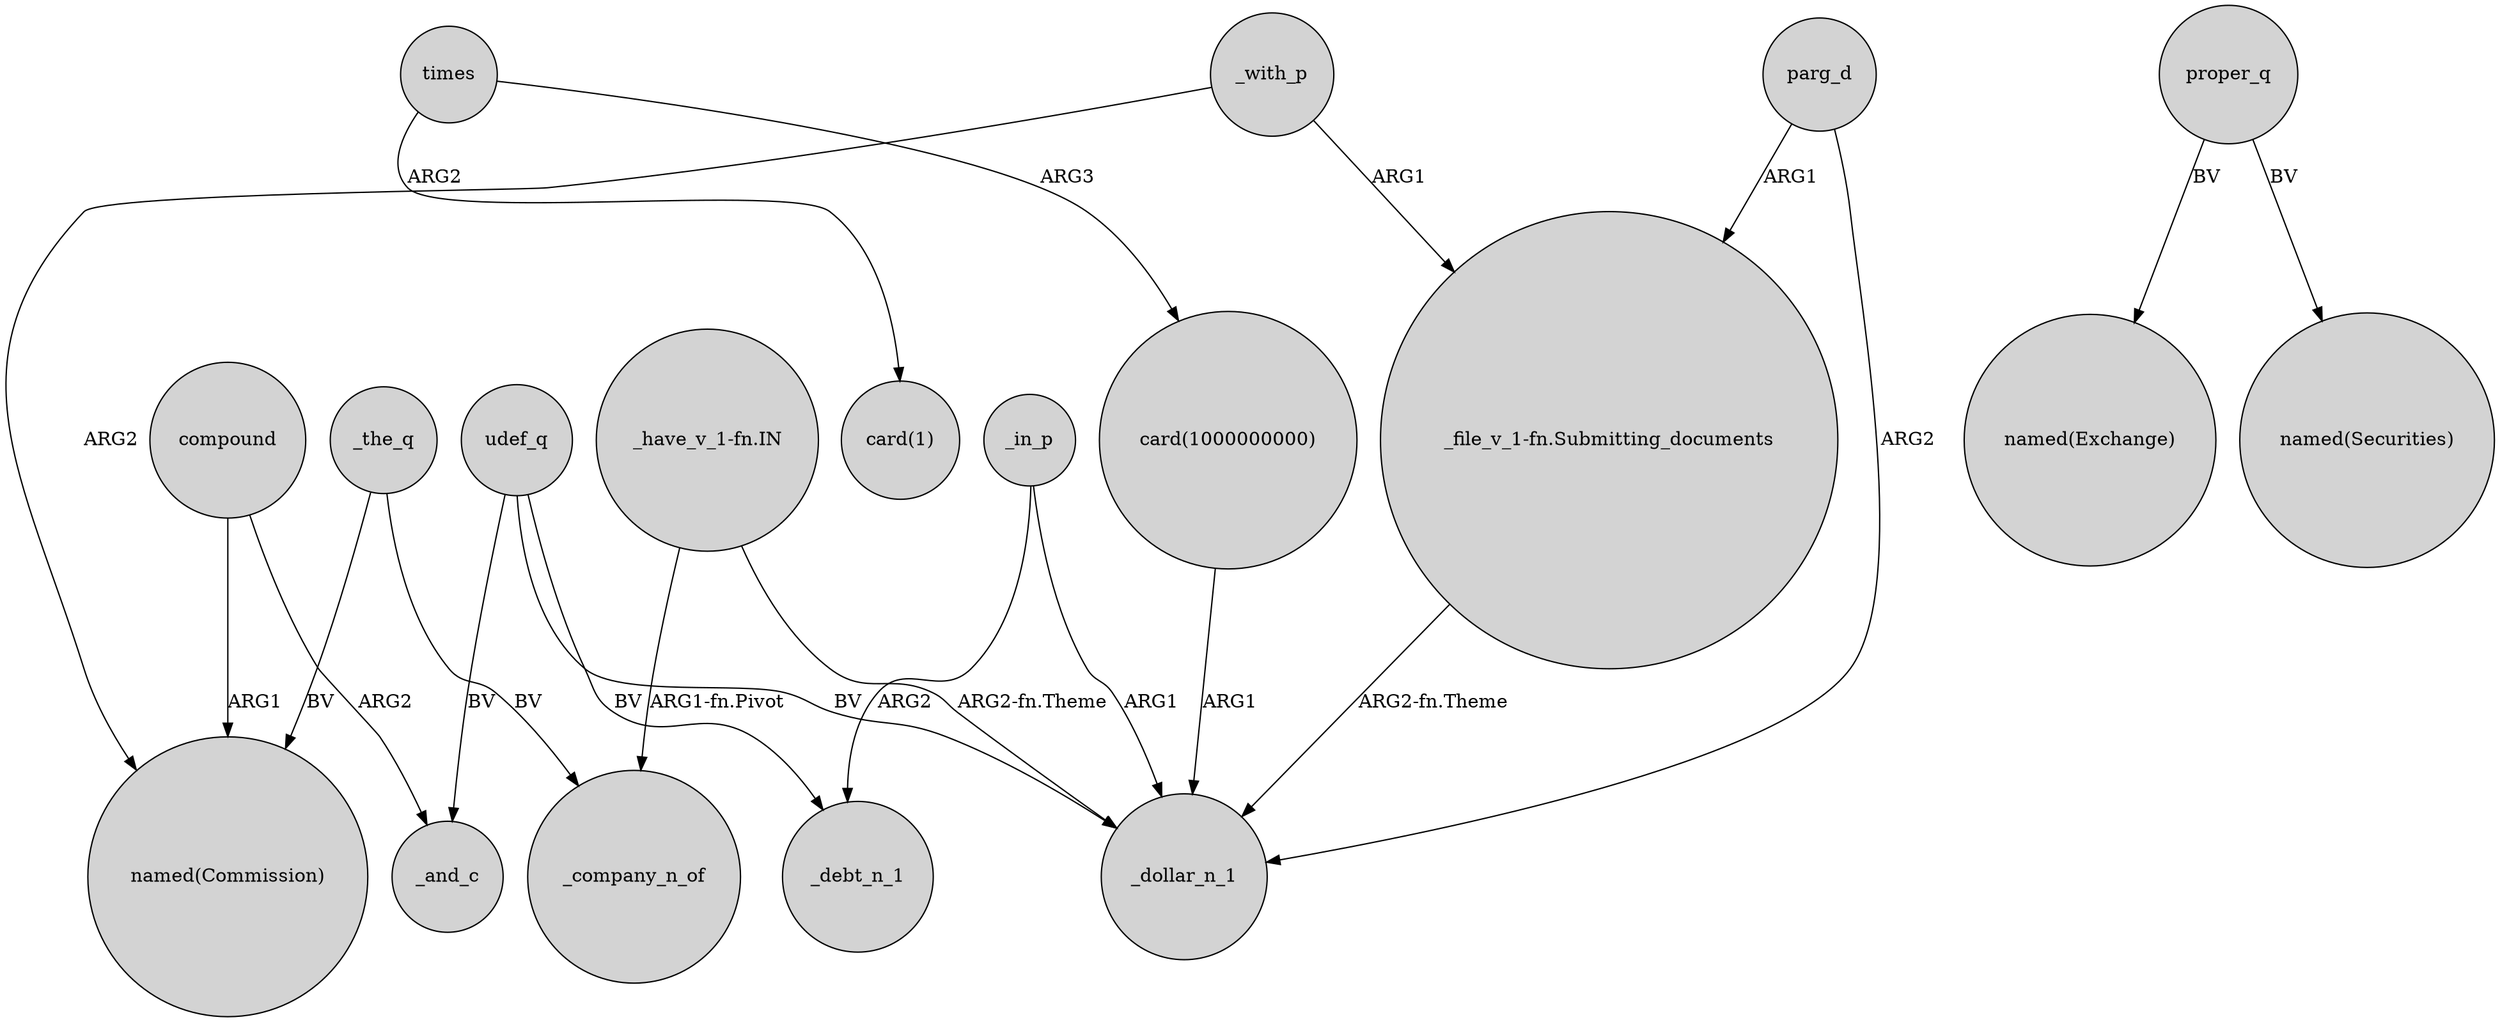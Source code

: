 digraph {
	node [shape=circle style=filled]
	compound -> "named(Commission)" [label=ARG1]
	udef_q -> _debt_n_1 [label=BV]
	"_file_v_1-fn.Submitting_documents" -> _dollar_n_1 [label="ARG2-fn.Theme"]
	parg_d -> "_file_v_1-fn.Submitting_documents" [label=ARG1]
	proper_q -> "named(Exchange)" [label=BV]
	_with_p -> "_file_v_1-fn.Submitting_documents" [label=ARG1]
	_with_p -> "named(Commission)" [label=ARG2]
	_the_q -> _company_n_of [label=BV]
	times -> "card(1000000000)" [label=ARG3]
	compound -> _and_c [label=ARG2]
	times -> "card(1)" [label=ARG2]
	proper_q -> "named(Securities)" [label=BV]
	parg_d -> _dollar_n_1 [label=ARG2]
	_in_p -> _dollar_n_1 [label=ARG1]
	"_have_v_1-fn.IN" -> _dollar_n_1 [label="ARG2-fn.Theme"]
	"card(1000000000)" -> _dollar_n_1 [label=ARG1]
	"_have_v_1-fn.IN" -> _company_n_of [label="ARG1-fn.Pivot"]
	_in_p -> _debt_n_1 [label=ARG2]
	udef_q -> _and_c [label=BV]
	_the_q -> "named(Commission)" [label=BV]
	udef_q -> _dollar_n_1 [label=BV]
}
